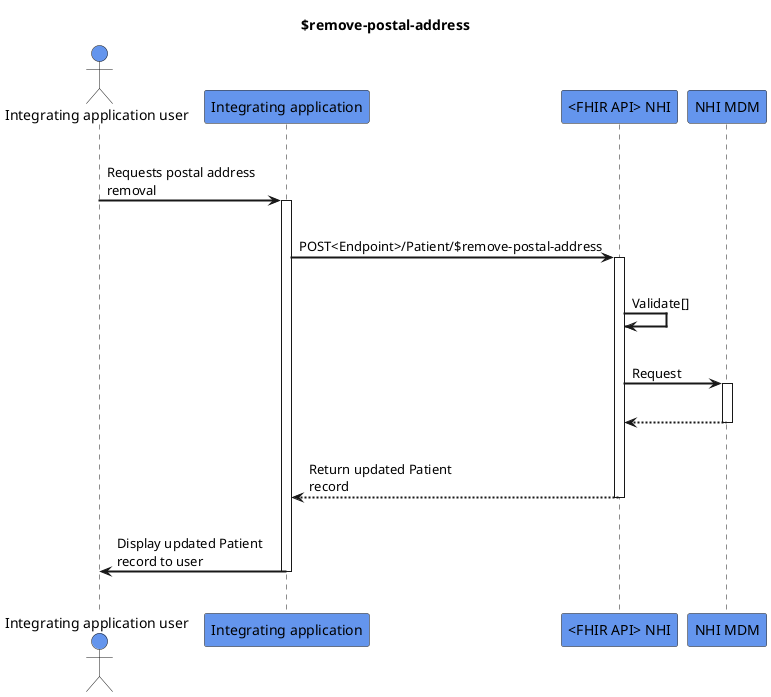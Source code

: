 @startuml
skinparam sequenceArrowThickness 2
skinparam roundcorner 5
skinparam maxmessagesize 180
skinparam sequenceParticipant bold
title $remove-postal-address
actor "Integrating application user" as User #CornflowerBlue
participant "Integrating application" as A #CornflowerBlue
participant "<FHIR API> NHI" as B #CornflowerBlue
participant "NHI MDM" as C #CornflowerBlue
|||
User -> A: Requests postal address removal
activate A
|||
A -> B: POST<Endpoint>/Patient/$remove-postal-address
activate B
|||
B -> B: Validate[]
|||
B -> C: Request
activate C
|||
C -[dashed]-> B
deactivate C
|||
B -[dashed]-> A: Return updated Patient record
deactivate B
|||
A -> User: Display updated Patient record to user
deactivate A
|||
@enduml
